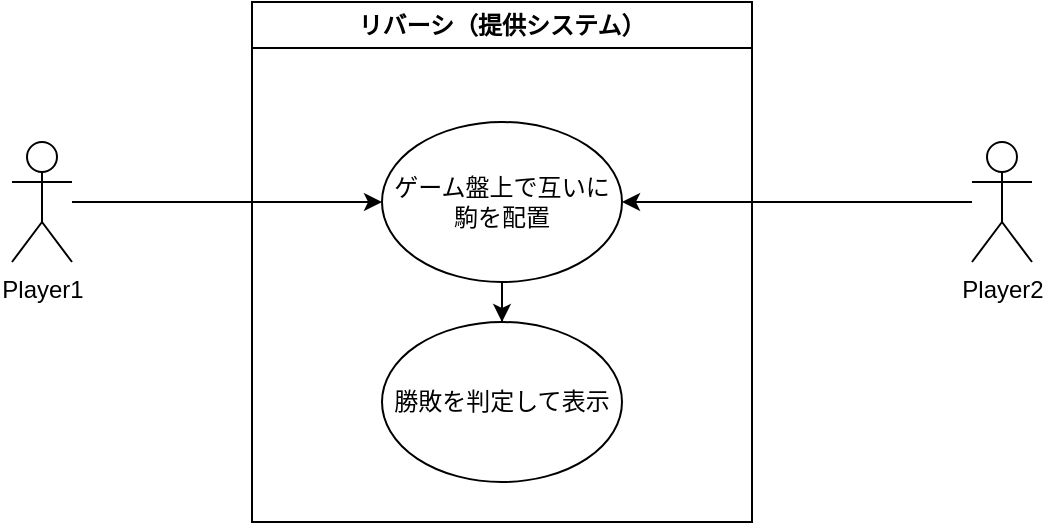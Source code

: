 <mxfile version="24.8.3">
  <diagram name="ページ1" id="mFCfNckq25cNWK1LvRHe">
    <mxGraphModel dx="1434" dy="746" grid="1" gridSize="10" guides="1" tooltips="1" connect="1" arrows="1" fold="1" page="1" pageScale="1" pageWidth="827" pageHeight="1169" math="0" shadow="0">
      <root>
        <mxCell id="0" />
        <mxCell id="1" parent="0" />
        <mxCell id="3UyvvyPKQyE1Q1xAVk2x-6" style="edgeStyle=orthogonalEdgeStyle;rounded=0;orthogonalLoop=1;jettySize=auto;html=1;entryX=0;entryY=0.5;entryDx=0;entryDy=0;" edge="1" parent="1" source="3UyvvyPKQyE1Q1xAVk2x-1" target="3UyvvyPKQyE1Q1xAVk2x-5">
          <mxGeometry relative="1" as="geometry" />
        </mxCell>
        <mxCell id="3UyvvyPKQyE1Q1xAVk2x-1" value="Player1" style="shape=umlActor;verticalLabelPosition=bottom;verticalAlign=top;html=1;outlineConnect=0;" vertex="1" parent="1">
          <mxGeometry x="110" y="260" width="30" height="60" as="geometry" />
        </mxCell>
        <mxCell id="3UyvvyPKQyE1Q1xAVk2x-7" style="edgeStyle=orthogonalEdgeStyle;rounded=0;orthogonalLoop=1;jettySize=auto;html=1;entryX=1;entryY=0.5;entryDx=0;entryDy=0;" edge="1" parent="1" source="3UyvvyPKQyE1Q1xAVk2x-2" target="3UyvvyPKQyE1Q1xAVk2x-5">
          <mxGeometry relative="1" as="geometry" />
        </mxCell>
        <mxCell id="3UyvvyPKQyE1Q1xAVk2x-2" value="&lt;div&gt;Player2&lt;/div&gt;" style="shape=umlActor;verticalLabelPosition=bottom;verticalAlign=top;html=1;outlineConnect=0;" vertex="1" parent="1">
          <mxGeometry x="590" y="260" width="30" height="60" as="geometry" />
        </mxCell>
        <mxCell id="3UyvvyPKQyE1Q1xAVk2x-3" value="リバーシ（提供システム）" style="swimlane;whiteSpace=wrap;html=1;" vertex="1" parent="1">
          <mxGeometry x="230" y="190" width="250" height="260" as="geometry" />
        </mxCell>
        <mxCell id="3UyvvyPKQyE1Q1xAVk2x-9" style="edgeStyle=orthogonalEdgeStyle;rounded=0;orthogonalLoop=1;jettySize=auto;html=1;entryX=0.5;entryY=0;entryDx=0;entryDy=0;" edge="1" parent="3UyvvyPKQyE1Q1xAVk2x-3" source="3UyvvyPKQyE1Q1xAVk2x-5" target="3UyvvyPKQyE1Q1xAVk2x-8">
          <mxGeometry relative="1" as="geometry" />
        </mxCell>
        <mxCell id="3UyvvyPKQyE1Q1xAVk2x-5" value="ゲーム盤上で互いに駒を配置" style="ellipse;whiteSpace=wrap;html=1;" vertex="1" parent="3UyvvyPKQyE1Q1xAVk2x-3">
          <mxGeometry x="65" y="60" width="120" height="80" as="geometry" />
        </mxCell>
        <mxCell id="3UyvvyPKQyE1Q1xAVk2x-8" value="勝敗を判定して表示" style="ellipse;whiteSpace=wrap;html=1;" vertex="1" parent="3UyvvyPKQyE1Q1xAVk2x-3">
          <mxGeometry x="65" y="160" width="120" height="80" as="geometry" />
        </mxCell>
      </root>
    </mxGraphModel>
  </diagram>
</mxfile>

